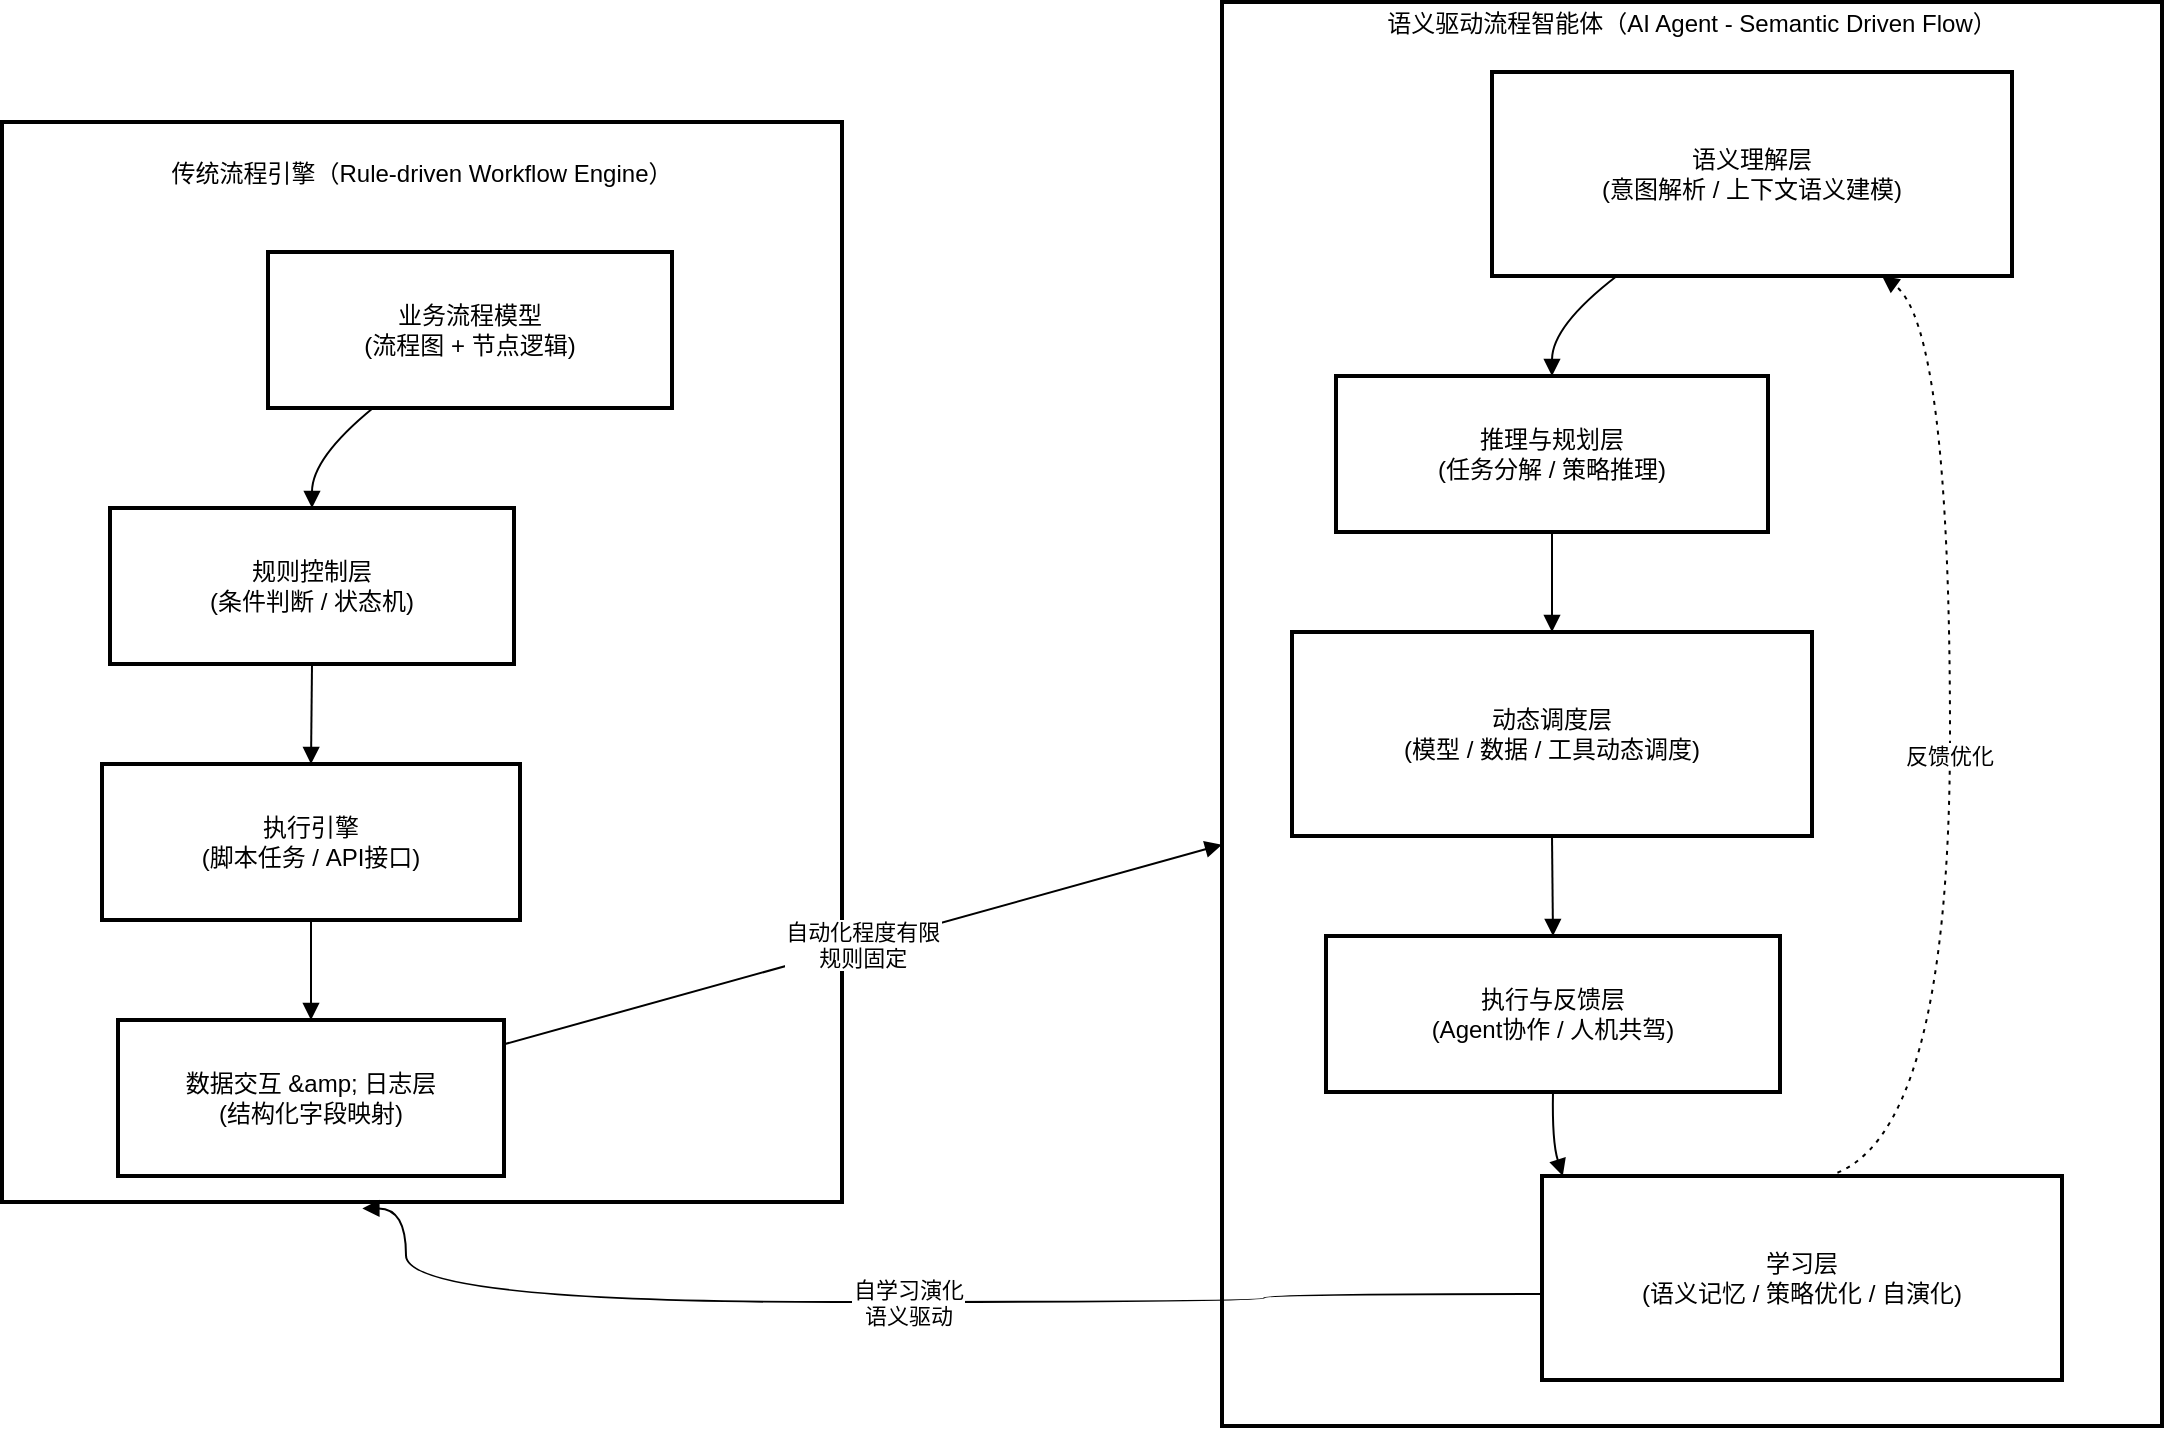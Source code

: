 <mxfile version="28.2.8">
  <diagram name="第 1 页" id="3RZO8-POfZfbAlCnW8RG">
    <mxGraphModel dx="1018" dy="1740" grid="1" gridSize="10" guides="1" tooltips="1" connect="1" arrows="1" fold="1" page="1" pageScale="1" pageWidth="827" pageHeight="1169" math="0" shadow="0">
      <root>
        <mxCell id="0" />
        <mxCell id="1" parent="0" />
        <mxCell id="34t6TZx6nNiFBOuDxtiq-1" value="语义驱动流程智能体（AI Agent - Semantic Driven Flow）&#xa;&#xa;&#xa;&#xa;&#xa;&#xa;&#xa;&#xa;&#xa;&#xa;&#xa;&#xa;&#xa;&#xa;&#xa;&#xa;&#xa;&#xa;&#xa;&#xa;&#xa;&#xa;&#xa;&#xa;&#xa;&#xa;&#xa;&#xa;&#xa;&#xa;&#xa;&#xa;&#xa;&#xa;&#xa;&#xa;&#xa;&#xa;&#xa;&#xa;&#xa;&#xa;&#xa;&#xa;&#xa;&#xa;&#xa;&#xa;" style="whiteSpace=wrap;strokeWidth=2;" parent="1" vertex="1">
          <mxGeometry x="740" y="-80" width="470" height="712" as="geometry" />
        </mxCell>
        <mxCell id="34t6TZx6nNiFBOuDxtiq-2" value="传统流程引擎（Rule-driven Workflow Engine）&#xa;&#xa;&#xa;&#xa;&#xa;&#xa;&#xa;&#xa;&#xa;&#xa;&#xa;&#xa;&#xa;&#xa;&#xa;&#xa;&#xa;&#xa;&#xa;&#xa;&#xa;&#xa;&#xa;&#xa;&#xa;&#xa;&#xa;&#xa;&#xa;&#xa;&#xa;&#xa;&#xa;&#xa;" style="whiteSpace=wrap;strokeWidth=2;" parent="1" vertex="1">
          <mxGeometry x="130" y="-20" width="420" height="540" as="geometry" />
        </mxCell>
        <mxCell id="34t6TZx6nNiFBOuDxtiq-3" value="业务流程模型&#xa;(流程图 + 节点逻辑)" style="whiteSpace=wrap;strokeWidth=2;" parent="1" vertex="1">
          <mxGeometry x="263" y="45" width="202" height="78" as="geometry" />
        </mxCell>
        <mxCell id="34t6TZx6nNiFBOuDxtiq-4" value="规则控制层&#xa;(条件判断 / 状态机)" style="whiteSpace=wrap;strokeWidth=2;" parent="1" vertex="1">
          <mxGeometry x="184" y="173" width="202" height="78" as="geometry" />
        </mxCell>
        <mxCell id="34t6TZx6nNiFBOuDxtiq-5" value="执行引擎&#xa;(脚本任务 / API接口)" style="whiteSpace=wrap;strokeWidth=2;" parent="1" vertex="1">
          <mxGeometry x="180" y="301" width="209" height="78" as="geometry" />
        </mxCell>
        <mxCell id="34t6TZx6nNiFBOuDxtiq-6" value="数据交互 &amp;amp; 日志层&#xa;(结构化字段映射)" style="whiteSpace=wrap;strokeWidth=2;" parent="1" vertex="1">
          <mxGeometry x="188" y="429" width="193" height="78" as="geometry" />
        </mxCell>
        <mxCell id="34t6TZx6nNiFBOuDxtiq-7" value="语义理解层&#xa;(意图解析 / 上下文语义建模)" style="whiteSpace=wrap;strokeWidth=2;" parent="1" vertex="1">
          <mxGeometry x="875" y="-45" width="260" height="102" as="geometry" />
        </mxCell>
        <mxCell id="34t6TZx6nNiFBOuDxtiq-8" value="推理与规划层&#xa;(任务分解 / 策略推理)" style="whiteSpace=wrap;strokeWidth=2;" parent="1" vertex="1">
          <mxGeometry x="797" y="107" width="216" height="78" as="geometry" />
        </mxCell>
        <mxCell id="34t6TZx6nNiFBOuDxtiq-9" value="动态调度层&#xa;(模型 / 数据 / 工具动态调度)" style="whiteSpace=wrap;strokeWidth=2;" parent="1" vertex="1">
          <mxGeometry x="775" y="235" width="260" height="102" as="geometry" />
        </mxCell>
        <mxCell id="34t6TZx6nNiFBOuDxtiq-10" value="执行与反馈层&#xa;(Agent协作 / 人机共驾)" style="whiteSpace=wrap;strokeWidth=2;" parent="1" vertex="1">
          <mxGeometry x="792" y="387" width="227" height="78" as="geometry" />
        </mxCell>
        <mxCell id="34t6TZx6nNiFBOuDxtiq-11" value="学习层&#xa;(语义记忆 / 策略优化 / 自演化)" style="whiteSpace=wrap;strokeWidth=2;" parent="1" vertex="1">
          <mxGeometry x="900" y="507" width="260" height="102" as="geometry" />
        </mxCell>
        <mxCell id="34t6TZx6nNiFBOuDxtiq-12" value="" style="curved=1;startArrow=none;endArrow=block;exitX=0.26;exitY=1;entryX=0.5;entryY=0;rounded=0;" parent="1" source="34t6TZx6nNiFBOuDxtiq-3" target="34t6TZx6nNiFBOuDxtiq-4" edge="1">
          <mxGeometry relative="1" as="geometry">
            <Array as="points">
              <mxPoint x="285" y="148" />
            </Array>
          </mxGeometry>
        </mxCell>
        <mxCell id="34t6TZx6nNiFBOuDxtiq-13" value="" style="curved=1;startArrow=none;endArrow=block;exitX=0.5;exitY=1;entryX=0.5;entryY=0;rounded=0;" parent="1" source="34t6TZx6nNiFBOuDxtiq-4" target="34t6TZx6nNiFBOuDxtiq-5" edge="1">
          <mxGeometry relative="1" as="geometry">
            <Array as="points" />
          </mxGeometry>
        </mxCell>
        <mxCell id="34t6TZx6nNiFBOuDxtiq-14" value="" style="curved=1;startArrow=none;endArrow=block;exitX=0.5;exitY=1;entryX=0.5;entryY=0;rounded=0;" parent="1" source="34t6TZx6nNiFBOuDxtiq-5" target="34t6TZx6nNiFBOuDxtiq-6" edge="1">
          <mxGeometry relative="1" as="geometry">
            <Array as="points" />
          </mxGeometry>
        </mxCell>
        <mxCell id="34t6TZx6nNiFBOuDxtiq-15" value="" style="curved=1;startArrow=none;endArrow=block;exitX=0.24;exitY=1;entryX=0.5;entryY=0;rounded=0;" parent="1" source="34t6TZx6nNiFBOuDxtiq-7" target="34t6TZx6nNiFBOuDxtiq-8" edge="1">
          <mxGeometry relative="1" as="geometry">
            <Array as="points">
              <mxPoint x="905" y="82" />
            </Array>
          </mxGeometry>
        </mxCell>
        <mxCell id="34t6TZx6nNiFBOuDxtiq-16" value="" style="curved=1;startArrow=none;endArrow=block;exitX=0.5;exitY=1;entryX=0.5;entryY=0;rounded=0;" parent="1" source="34t6TZx6nNiFBOuDxtiq-8" target="34t6TZx6nNiFBOuDxtiq-9" edge="1">
          <mxGeometry relative="1" as="geometry">
            <Array as="points" />
          </mxGeometry>
        </mxCell>
        <mxCell id="34t6TZx6nNiFBOuDxtiq-17" value="" style="curved=1;startArrow=none;endArrow=block;exitX=0.5;exitY=1;entryX=0.5;entryY=0;rounded=0;" parent="1" source="34t6TZx6nNiFBOuDxtiq-9" target="34t6TZx6nNiFBOuDxtiq-10" edge="1">
          <mxGeometry relative="1" as="geometry">
            <Array as="points" />
          </mxGeometry>
        </mxCell>
        <mxCell id="34t6TZx6nNiFBOuDxtiq-18" value="" style="curved=1;startArrow=none;endArrow=block;exitX=0.5;exitY=1;entryX=0.04;entryY=0;rounded=0;" parent="1" source="34t6TZx6nNiFBOuDxtiq-10" target="34t6TZx6nNiFBOuDxtiq-11" edge="1">
          <mxGeometry relative="1" as="geometry">
            <Array as="points">
              <mxPoint x="905" y="490" />
            </Array>
          </mxGeometry>
        </mxCell>
        <mxCell id="34t6TZx6nNiFBOuDxtiq-19" value="反馈优化" style="curved=1;dashed=1;dashPattern=2 3;startArrow=none;endArrow=block;exitX=0.55;exitY=0;entryX=0.75;entryY=1;rounded=0;" parent="1" source="34t6TZx6nNiFBOuDxtiq-11" target="34t6TZx6nNiFBOuDxtiq-7" edge="1">
          <mxGeometry relative="1" as="geometry">
            <Array as="points">
              <mxPoint x="1104" y="490" />
              <mxPoint x="1104" y="82" />
            </Array>
          </mxGeometry>
        </mxCell>
        <mxCell id="34t6TZx6nNiFBOuDxtiq-20" value="自动化程度有限&#xa;规则固定" style="curved=1;startArrow=none;endArrow=block;rounded=0;" parent="1" source="34t6TZx6nNiFBOuDxtiq-6" target="34t6TZx6nNiFBOuDxtiq-1" edge="1">
          <mxGeometry relative="1" as="geometry">
            <Array as="points" />
          </mxGeometry>
        </mxCell>
        <mxCell id="34t6TZx6nNiFBOuDxtiq-21" value="自学习演化&#xa;语义驱动" style="curved=1;startArrow=none;endArrow=block;rounded=0;entryX=0.429;entryY=1.006;entryDx=0;entryDy=0;entryPerimeter=0;edgeStyle=orthogonalEdgeStyle;" parent="1" source="34t6TZx6nNiFBOuDxtiq-11" target="34t6TZx6nNiFBOuDxtiq-2" edge="1">
          <mxGeometry relative="1" as="geometry">
            <Array as="points">
              <mxPoint x="761" y="566" />
              <mxPoint x="761" y="570" />
              <mxPoint x="332" y="570" />
              <mxPoint x="332" y="523" />
            </Array>
          </mxGeometry>
        </mxCell>
      </root>
    </mxGraphModel>
  </diagram>
</mxfile>
